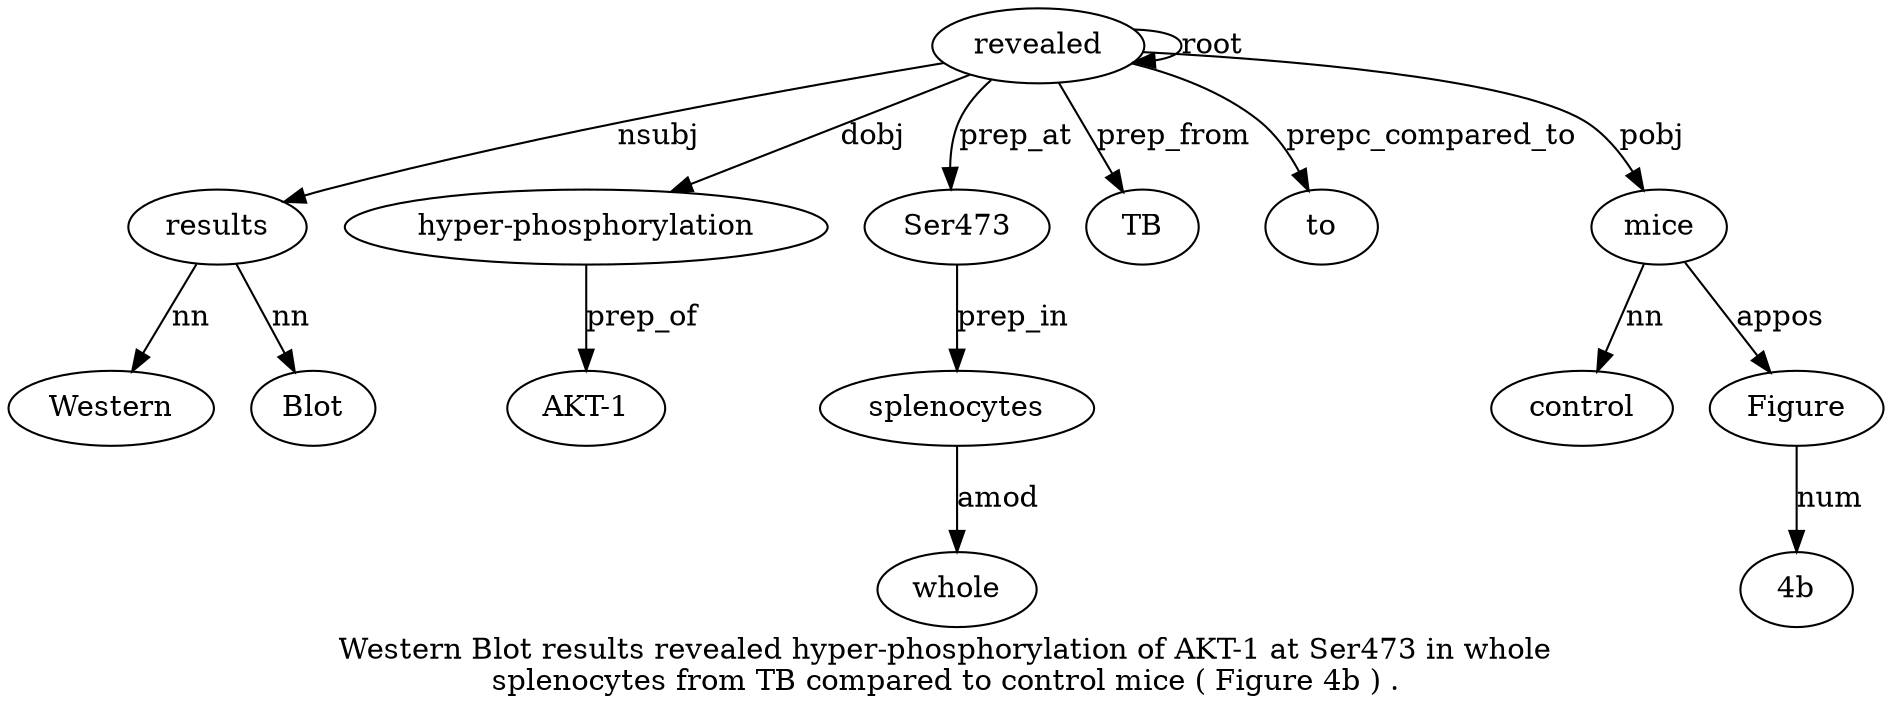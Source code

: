 digraph "Western Blot results revealed hyper-phosphorylation of AKT-1 at Ser473 in whole splenocytes from TB compared to control mice ( Figure 4b ) ." {
label="Western Blot results revealed hyper-phosphorylation of AKT-1 at Ser473 in whole
splenocytes from TB compared to control mice ( Figure 4b ) .";
results3 [style=filled, fillcolor=white, label=results];
Western1 [style=filled, fillcolor=white, label=Western];
results3 -> Western1  [label=nn];
Blot2 [style=filled, fillcolor=white, label=Blot];
results3 -> Blot2  [label=nn];
revealed4 [style=filled, fillcolor=white, label=revealed];
revealed4 -> results3  [label=nsubj];
revealed4 -> revealed4  [label=root];
"hyper-phosphorylation5" [style=filled, fillcolor=white, label="hyper-phosphorylation"];
revealed4 -> "hyper-phosphorylation5"  [label=dobj];
"AKT-17" [style=filled, fillcolor=white, label="AKT-1"];
"hyper-phosphorylation5" -> "AKT-17"  [label=prep_of];
Ser4739 [style=filled, fillcolor=white, label=Ser473];
revealed4 -> Ser4739  [label=prep_at];
splenocytes12 [style=filled, fillcolor=white, label=splenocytes];
whole11 [style=filled, fillcolor=white, label=whole];
splenocytes12 -> whole11  [label=amod];
Ser4739 -> splenocytes12  [label=prep_in];
TB14 [style=filled, fillcolor=white, label=TB];
revealed4 -> TB14  [label=prep_from];
to16 [style=filled, fillcolor=white, label=to];
revealed4 -> to16  [label=prepc_compared_to];
mice18 [style=filled, fillcolor=white, label=mice];
control17 [style=filled, fillcolor=white, label=control];
mice18 -> control17  [label=nn];
revealed4 -> mice18  [label=pobj];
Figure20 [style=filled, fillcolor=white, label=Figure];
mice18 -> Figure20  [label=appos];
"4b21" [style=filled, fillcolor=white, label="4b"];
Figure20 -> "4b21"  [label=num];
}

